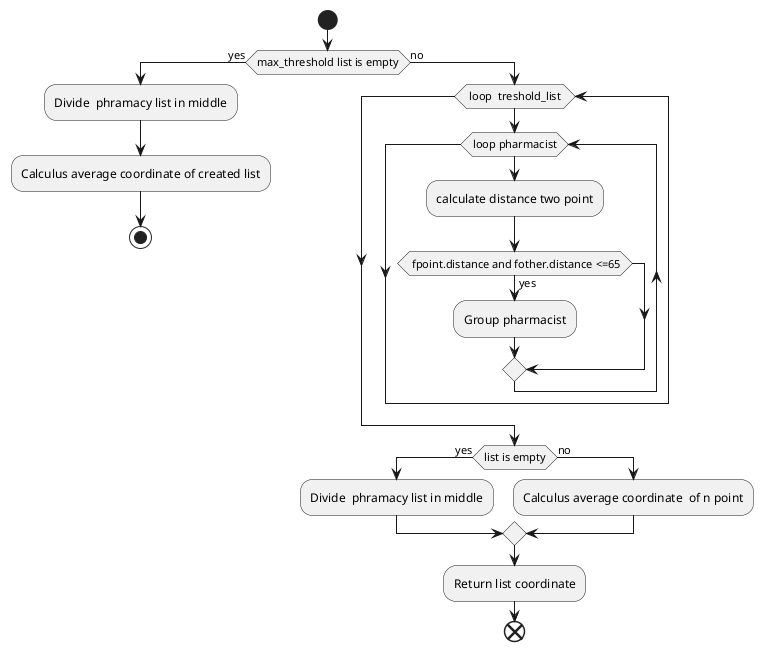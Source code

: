 @startuml
'https://plantuml.com/activity-diagram-beta

start

if(max_threshold list is empty) then(yes)
:Divide  phramacy list in middle;
:Calculus average coordinate of created list;
stop
else (no)

while( loop  treshold_list )
while(loop pharmacist)
:calculate distance two point;
if( fpoint.distance and fother.distance <=65) then (yes)
:Group pharmacist;

endif
endwhile
endwhile
if(list is empty) then (yes)
:Divide  phramacy list in middle;


else(no)
:Calculus average coordinate  of n point;


endif
:Return list coordinate;
end
@enduml
